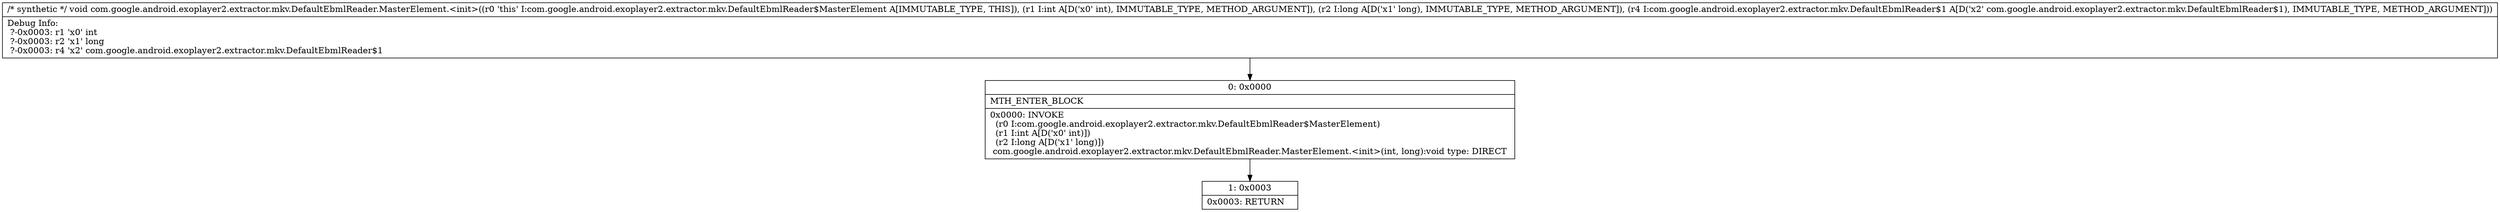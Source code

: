 digraph "CFG forcom.google.android.exoplayer2.extractor.mkv.DefaultEbmlReader.MasterElement.\<init\>(IJLcom\/google\/android\/exoplayer2\/extractor\/mkv\/DefaultEbmlReader$1;)V" {
Node_0 [shape=record,label="{0\:\ 0x0000|MTH_ENTER_BLOCK\l|0x0000: INVOKE  \l  (r0 I:com.google.android.exoplayer2.extractor.mkv.DefaultEbmlReader$MasterElement)\l  (r1 I:int A[D('x0' int)])\l  (r2 I:long A[D('x1' long)])\l com.google.android.exoplayer2.extractor.mkv.DefaultEbmlReader.MasterElement.\<init\>(int, long):void type: DIRECT \l}"];
Node_1 [shape=record,label="{1\:\ 0x0003|0x0003: RETURN   \l}"];
MethodNode[shape=record,label="{\/* synthetic *\/ void com.google.android.exoplayer2.extractor.mkv.DefaultEbmlReader.MasterElement.\<init\>((r0 'this' I:com.google.android.exoplayer2.extractor.mkv.DefaultEbmlReader$MasterElement A[IMMUTABLE_TYPE, THIS]), (r1 I:int A[D('x0' int), IMMUTABLE_TYPE, METHOD_ARGUMENT]), (r2 I:long A[D('x1' long), IMMUTABLE_TYPE, METHOD_ARGUMENT]), (r4 I:com.google.android.exoplayer2.extractor.mkv.DefaultEbmlReader$1 A[D('x2' com.google.android.exoplayer2.extractor.mkv.DefaultEbmlReader$1), IMMUTABLE_TYPE, METHOD_ARGUMENT]))  | Debug Info:\l  ?\-0x0003: r1 'x0' int\l  ?\-0x0003: r2 'x1' long\l  ?\-0x0003: r4 'x2' com.google.android.exoplayer2.extractor.mkv.DefaultEbmlReader$1\l}"];
MethodNode -> Node_0;
Node_0 -> Node_1;
}

